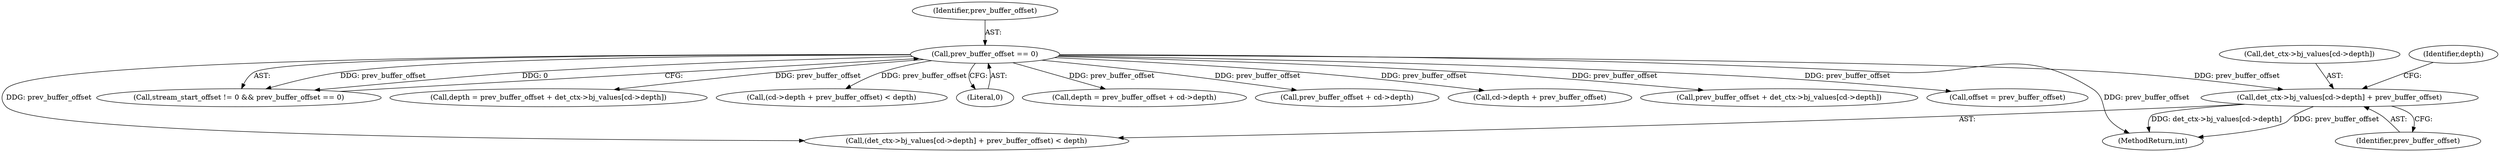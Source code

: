 digraph "0_suricata_47afc577ff763150f9b47f10331f5ef9eb847a57@array" {
"1000419" [label="(Call,det_ctx->bj_values[cd->depth] + prev_buffer_offset)"];
"1000385" [label="(Call,prev_buffer_offset == 0)"];
"1000461" [label="(Call,prev_buffer_offset + cd->depth)"];
"1000452" [label="(Call,cd->depth + prev_buffer_offset)"];
"1000385" [label="(Call,prev_buffer_offset == 0)"];
"1000432" [label="(Call,prev_buffer_offset + det_ctx->bj_values[cd->depth])"];
"1000420" [label="(Call,det_ctx->bj_values[cd->depth])"];
"1000386" [label="(Identifier,prev_buffer_offset)"];
"1000255" [label="(Call,offset = prev_buffer_offset)"];
"1000418" [label="(Call,(det_ctx->bj_values[cd->depth] + prev_buffer_offset) < depth)"];
"1000381" [label="(Call,stream_start_offset != 0 && prev_buffer_offset == 0)"];
"1000430" [label="(Call,depth = prev_buffer_offset + det_ctx->bj_values[cd->depth])"];
"1000427" [label="(Identifier,prev_buffer_offset)"];
"1000451" [label="(Call,(cd->depth + prev_buffer_offset) < depth)"];
"1000419" [label="(Call,det_ctx->bj_values[cd->depth] + prev_buffer_offset)"];
"1000387" [label="(Literal,0)"];
"1000459" [label="(Call,depth = prev_buffer_offset + cd->depth)"];
"1001577" [label="(MethodReturn,int)"];
"1000428" [label="(Identifier,depth)"];
"1000419" -> "1000418"  [label="AST: "];
"1000419" -> "1000427"  [label="CFG: "];
"1000420" -> "1000419"  [label="AST: "];
"1000427" -> "1000419"  [label="AST: "];
"1000428" -> "1000419"  [label="CFG: "];
"1000419" -> "1001577"  [label="DDG: prev_buffer_offset"];
"1000419" -> "1001577"  [label="DDG: det_ctx->bj_values[cd->depth]"];
"1000385" -> "1000419"  [label="DDG: prev_buffer_offset"];
"1000385" -> "1000381"  [label="AST: "];
"1000385" -> "1000387"  [label="CFG: "];
"1000386" -> "1000385"  [label="AST: "];
"1000387" -> "1000385"  [label="AST: "];
"1000381" -> "1000385"  [label="CFG: "];
"1000385" -> "1001577"  [label="DDG: prev_buffer_offset"];
"1000385" -> "1000255"  [label="DDG: prev_buffer_offset"];
"1000385" -> "1000381"  [label="DDG: prev_buffer_offset"];
"1000385" -> "1000381"  [label="DDG: 0"];
"1000385" -> "1000418"  [label="DDG: prev_buffer_offset"];
"1000385" -> "1000430"  [label="DDG: prev_buffer_offset"];
"1000385" -> "1000432"  [label="DDG: prev_buffer_offset"];
"1000385" -> "1000451"  [label="DDG: prev_buffer_offset"];
"1000385" -> "1000452"  [label="DDG: prev_buffer_offset"];
"1000385" -> "1000459"  [label="DDG: prev_buffer_offset"];
"1000385" -> "1000461"  [label="DDG: prev_buffer_offset"];
}

